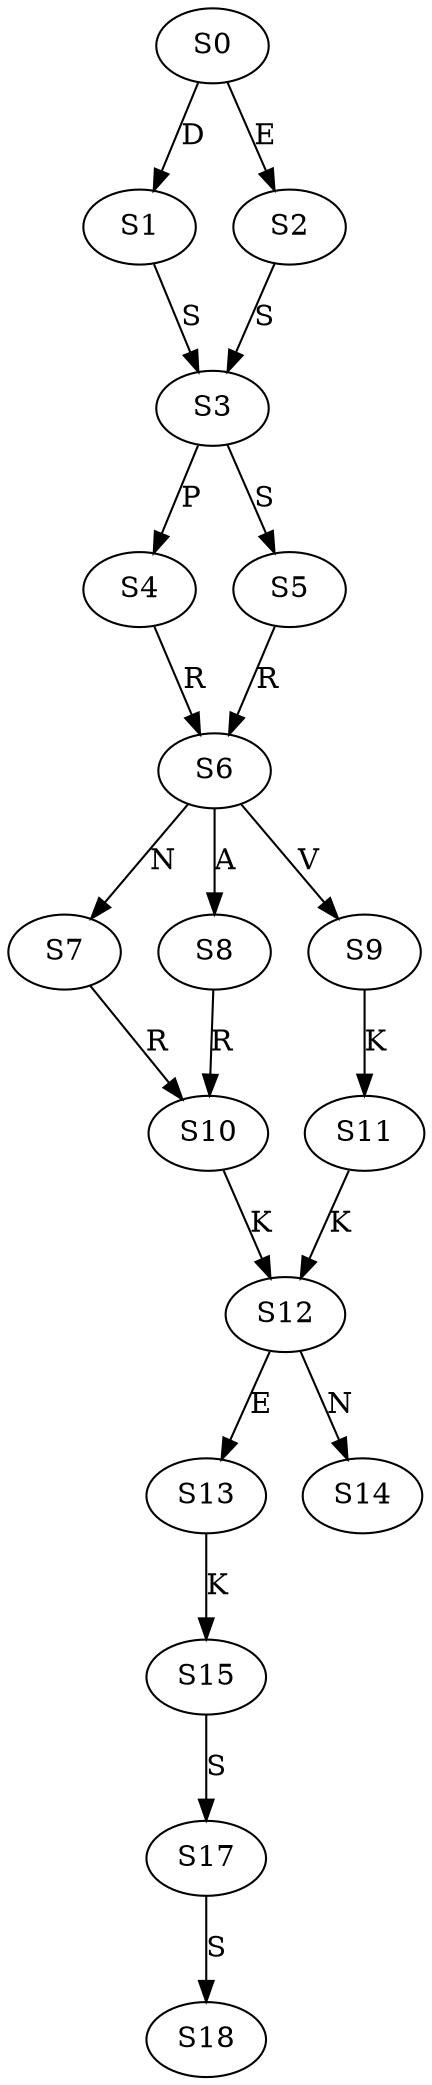 strict digraph  {
	S0 -> S1 [ label = D ];
	S0 -> S2 [ label = E ];
	S1 -> S3 [ label = S ];
	S2 -> S3 [ label = S ];
	S3 -> S4 [ label = P ];
	S3 -> S5 [ label = S ];
	S4 -> S6 [ label = R ];
	S5 -> S6 [ label = R ];
	S6 -> S7 [ label = N ];
	S6 -> S8 [ label = A ];
	S6 -> S9 [ label = V ];
	S7 -> S10 [ label = R ];
	S8 -> S10 [ label = R ];
	S9 -> S11 [ label = K ];
	S10 -> S12 [ label = K ];
	S11 -> S12 [ label = K ];
	S12 -> S13 [ label = E ];
	S12 -> S14 [ label = N ];
	S13 -> S15 [ label = K ];
	S15 -> S17 [ label = S ];
	S17 -> S18 [ label = S ];
}
